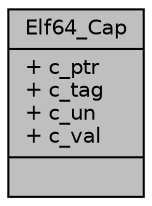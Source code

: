 digraph "Elf64_Cap"
{
 // LATEX_PDF_SIZE
  edge [fontname="Helvetica",fontsize="10",labelfontname="Helvetica",labelfontsize="10"];
  node [fontname="Helvetica",fontsize="10",shape=record];
  Node1 [label="{Elf64_Cap\n|+ c_ptr\l+ c_tag\l+ c_un\l+ c_val\l|}",height=0.2,width=0.4,color="black", fillcolor="grey75", style="filled", fontcolor="black",tooltip=" "];
}
